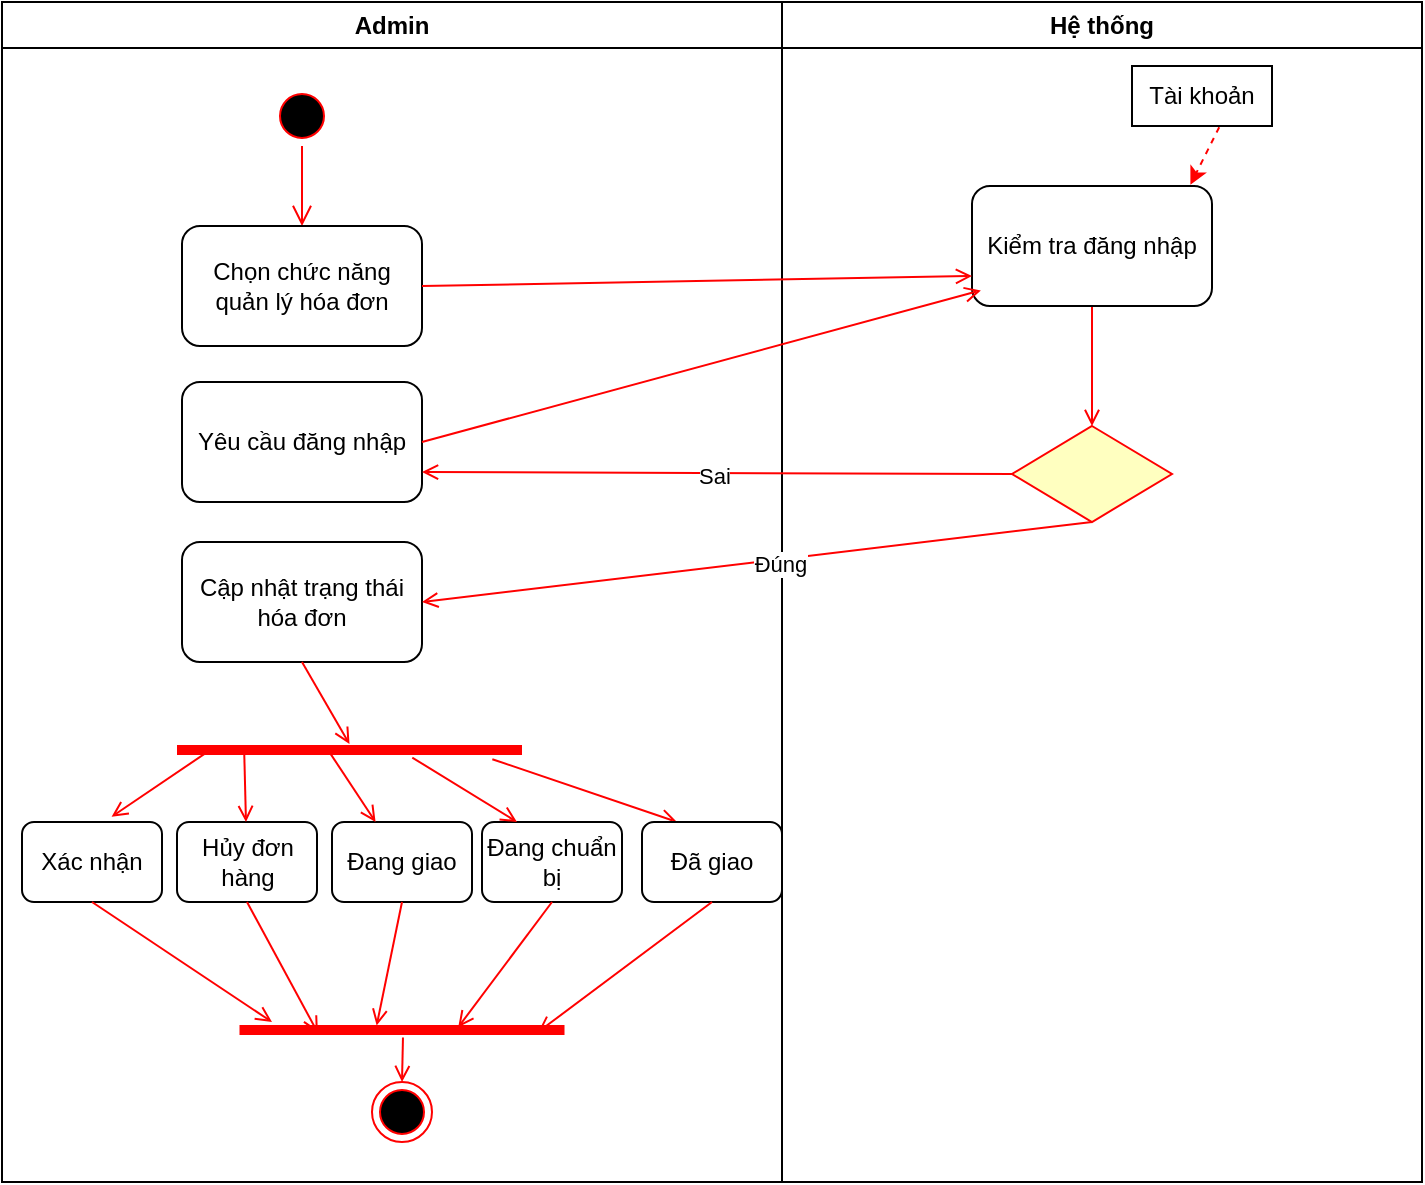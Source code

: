 <mxfile version="26.0.4">
  <diagram name="Page-1" id="e7e014a7-5840-1c2e-5031-d8a46d1fe8dd">
    <mxGraphModel dx="1050" dy="621" grid="1" gridSize="10" guides="1" tooltips="1" connect="1" arrows="1" fold="1" page="1" pageScale="1" pageWidth="1169" pageHeight="826" background="none" math="0" shadow="0">
      <root>
        <mxCell id="0" />
        <mxCell id="1" parent="0" />
        <mxCell id="cqYoJdc-7ppIG0arM_6N-51" value="Admin" style="swimlane;whiteSpace=wrap;fillColor=#FFFFFF;" parent="1" vertex="1">
          <mxGeometry x="120" y="100" width="390" height="590" as="geometry" />
        </mxCell>
        <mxCell id="cqYoJdc-7ppIG0arM_6N-52" value="" style="ellipse;shape=startState;fillColor=#000000;strokeColor=#ff0000;" parent="cqYoJdc-7ppIG0arM_6N-51" vertex="1">
          <mxGeometry x="135" y="42" width="30" height="30" as="geometry" />
        </mxCell>
        <mxCell id="cqYoJdc-7ppIG0arM_6N-53" value="" style="edgeStyle=elbowEdgeStyle;elbow=vertical;verticalAlign=bottom;endArrow=open;endSize=8;strokeColor=#FF0000;endFill=1;rounded=0;entryX=0.5;entryY=0;entryDx=0;entryDy=0;exitX=0.5;exitY=1;exitDx=0;exitDy=0;" parent="cqYoJdc-7ppIG0arM_6N-51" source="cqYoJdc-7ppIG0arM_6N-52" target="cqYoJdc-7ppIG0arM_6N-54" edge="1">
          <mxGeometry x="100" y="40" as="geometry">
            <mxPoint x="114.5" y="110" as="targetPoint" />
            <mxPoint x="115.5" y="72" as="sourcePoint" />
            <Array as="points">
              <mxPoint x="95" y="98" />
            </Array>
          </mxGeometry>
        </mxCell>
        <mxCell id="cqYoJdc-7ppIG0arM_6N-54" value="Chọn chức năng quản lý hóa đơn" style="rounded=1;whiteSpace=wrap;html=1;" parent="cqYoJdc-7ppIG0arM_6N-51" vertex="1">
          <mxGeometry x="90" y="112" width="120" height="60" as="geometry" />
        </mxCell>
        <mxCell id="cqYoJdc-7ppIG0arM_6N-55" value="Yêu cầu đăng nhập" style="rounded=1;whiteSpace=wrap;html=1;" parent="cqYoJdc-7ppIG0arM_6N-51" vertex="1">
          <mxGeometry x="90" y="190" width="120" height="60" as="geometry" />
        </mxCell>
        <mxCell id="cqYoJdc-7ppIG0arM_6N-56" value="Cập nhật trạng thái hóa đơn" style="rounded=1;whiteSpace=wrap;html=1;" parent="cqYoJdc-7ppIG0arM_6N-51" vertex="1">
          <mxGeometry x="90" y="270" width="120" height="60" as="geometry" />
        </mxCell>
        <mxCell id="cqYoJdc-7ppIG0arM_6N-57" value="" style="endArrow=open;strokeColor=#FF0000;endFill=1;rounded=0;exitX=0.5;exitY=1;exitDx=0;exitDy=0;entryX=0.5;entryY=0.125;entryDx=0;entryDy=0;entryPerimeter=0;" parent="cqYoJdc-7ppIG0arM_6N-51" source="cqYoJdc-7ppIG0arM_6N-56" target="cqYoJdc-7ppIG0arM_6N-59" edge="1">
          <mxGeometry relative="1" as="geometry">
            <mxPoint x="100" y="395" as="sourcePoint" />
            <mxPoint x="70" y="343" as="targetPoint" />
            <Array as="points" />
          </mxGeometry>
        </mxCell>
        <mxCell id="cqYoJdc-7ppIG0arM_6N-59" value="" style="line;strokeWidth=5;fillColor=#FF1313;align=left;verticalAlign=middle;spacingTop=-1;spacingLeft=3;spacingRight=3;rotatable=0;labelPosition=right;points=[];portConstraint=eastwest;strokeColor=#FF0000;fontStyle=1" parent="cqYoJdc-7ppIG0arM_6N-51" vertex="1">
          <mxGeometry x="87.5" y="370" width="172.5" height="8" as="geometry" />
        </mxCell>
        <mxCell id="cqYoJdc-7ppIG0arM_6N-61" value="Xác nhận" style="rounded=1;whiteSpace=wrap;html=1;" parent="cqYoJdc-7ppIG0arM_6N-51" vertex="1">
          <mxGeometry x="10" y="410" width="70" height="40" as="geometry" />
        </mxCell>
        <mxCell id="cqYoJdc-7ppIG0arM_6N-62" value="Hủy đơn hàng" style="rounded=1;whiteSpace=wrap;html=1;" parent="cqYoJdc-7ppIG0arM_6N-51" vertex="1">
          <mxGeometry x="87.5" y="410" width="70" height="40" as="geometry" />
        </mxCell>
        <mxCell id="cqYoJdc-7ppIG0arM_6N-63" value="Đang giao" style="rounded=1;whiteSpace=wrap;html=1;" parent="cqYoJdc-7ppIG0arM_6N-51" vertex="1">
          <mxGeometry x="165" y="410" width="70" height="40" as="geometry" />
        </mxCell>
        <mxCell id="cqYoJdc-7ppIG0arM_6N-64" value="Đang chuẩn bị" style="rounded=1;whiteSpace=wrap;html=1;" parent="cqYoJdc-7ppIG0arM_6N-51" vertex="1">
          <mxGeometry x="240" y="410" width="70" height="40" as="geometry" />
        </mxCell>
        <mxCell id="cqYoJdc-7ppIG0arM_6N-65" value="" style="endArrow=open;strokeColor=#FF0000;endFill=1;rounded=0;entryX=0.64;entryY=-0.065;entryDx=0;entryDy=0;entryPerimeter=0;exitX=0.098;exitY=0.475;exitDx=0;exitDy=0;exitPerimeter=0;" parent="cqYoJdc-7ppIG0arM_6N-51" source="cqYoJdc-7ppIG0arM_6N-59" target="cqYoJdc-7ppIG0arM_6N-61" edge="1">
          <mxGeometry relative="1" as="geometry">
            <mxPoint x="210" y="473" as="sourcePoint" />
            <mxPoint x="330" y="400" as="targetPoint" />
            <Array as="points" />
          </mxGeometry>
        </mxCell>
        <mxCell id="cqYoJdc-7ppIG0arM_6N-66" value="" style="endArrow=open;strokeColor=#FF0000;endFill=1;rounded=0;exitX=0.195;exitY=0.775;exitDx=0;exitDy=0;exitPerimeter=0;" parent="cqYoJdc-7ppIG0arM_6N-51" source="cqYoJdc-7ppIG0arM_6N-59" target="cqYoJdc-7ppIG0arM_6N-62" edge="1">
          <mxGeometry relative="1" as="geometry">
            <mxPoint x="120" y="469" as="sourcePoint" />
            <mxPoint x="65" y="547" as="targetPoint" />
            <Array as="points" />
          </mxGeometry>
        </mxCell>
        <mxCell id="cqYoJdc-7ppIG0arM_6N-67" value="" style="endArrow=open;strokeColor=#FF0000;endFill=1;rounded=0;exitX=0.437;exitY=0.475;exitDx=0;exitDy=0;exitPerimeter=0;" parent="cqYoJdc-7ppIG0arM_6N-51" source="cqYoJdc-7ppIG0arM_6N-59" target="cqYoJdc-7ppIG0arM_6N-63" edge="1">
          <mxGeometry relative="1" as="geometry">
            <mxPoint x="170" y="480" as="sourcePoint" />
            <mxPoint x="115" y="558" as="targetPoint" />
            <Array as="points" />
          </mxGeometry>
        </mxCell>
        <mxCell id="cqYoJdc-7ppIG0arM_6N-68" value="" style="endArrow=open;strokeColor=#FF0000;endFill=1;rounded=0;exitX=0.682;exitY=0.975;exitDx=0;exitDy=0;exitPerimeter=0;entryX=0.25;entryY=0;entryDx=0;entryDy=0;" parent="cqYoJdc-7ppIG0arM_6N-51" source="cqYoJdc-7ppIG0arM_6N-59" target="cqYoJdc-7ppIG0arM_6N-64" edge="1">
          <mxGeometry relative="1" as="geometry">
            <mxPoint x="210" y="480" as="sourcePoint" />
            <mxPoint x="248" y="563" as="targetPoint" />
            <Array as="points" />
          </mxGeometry>
        </mxCell>
        <mxCell id="cqYoJdc-7ppIG0arM_6N-72" value="" style="endArrow=open;strokeColor=#FF0000;endFill=1;rounded=0;exitX=0.5;exitY=1;exitDx=0;exitDy=0;entryX=0.1;entryY=0;entryDx=0;entryDy=0;entryPerimeter=0;" parent="cqYoJdc-7ppIG0arM_6N-51" source="cqYoJdc-7ppIG0arM_6N-61" target="cqYoJdc-7ppIG0arM_6N-73" edge="1">
          <mxGeometry relative="1" as="geometry">
            <mxPoint x="68" y="630" as="sourcePoint" />
            <mxPoint x="80" y="660" as="targetPoint" />
            <Array as="points" />
          </mxGeometry>
        </mxCell>
        <mxCell id="cqYoJdc-7ppIG0arM_6N-73" value="" style="line;strokeWidth=5;fillColor=#FF1313;align=left;verticalAlign=middle;spacingTop=-1;spacingLeft=3;spacingRight=3;rotatable=0;labelPosition=right;points=[];portConstraint=eastwest;strokeColor=#FF0000;fontStyle=1" parent="cqYoJdc-7ppIG0arM_6N-51" vertex="1">
          <mxGeometry x="118.75" y="510" width="162.5" height="8" as="geometry" />
        </mxCell>
        <mxCell id="cqYoJdc-7ppIG0arM_6N-74" value="" style="endArrow=open;strokeColor=#FF0000;endFill=1;rounded=0;exitX=0.5;exitY=1;exitDx=0;exitDy=0;entryX=0.241;entryY=0.675;entryDx=0;entryDy=0;entryPerimeter=0;" parent="cqYoJdc-7ppIG0arM_6N-51" source="cqYoJdc-7ppIG0arM_6N-62" target="cqYoJdc-7ppIG0arM_6N-73" edge="1">
          <mxGeometry relative="1" as="geometry">
            <mxPoint x="139" y="640" as="sourcePoint" />
            <mxPoint x="120" y="698" as="targetPoint" />
            <Array as="points" />
          </mxGeometry>
        </mxCell>
        <mxCell id="cqYoJdc-7ppIG0arM_6N-75" value="" style="endArrow=open;strokeColor=#FF0000;endFill=1;rounded=0;exitX=0.5;exitY=1;exitDx=0;exitDy=0;entryX=0.422;entryY=0.225;entryDx=0;entryDy=0;entryPerimeter=0;" parent="cqYoJdc-7ppIG0arM_6N-51" source="cqYoJdc-7ppIG0arM_6N-63" target="cqYoJdc-7ppIG0arM_6N-73" edge="1">
          <mxGeometry relative="1" as="geometry">
            <mxPoint x="240" y="630" as="sourcePoint" />
            <mxPoint x="264" y="683" as="targetPoint" />
            <Array as="points" />
          </mxGeometry>
        </mxCell>
        <mxCell id="cqYoJdc-7ppIG0arM_6N-76" value="" style="endArrow=open;strokeColor=#FF0000;endFill=1;rounded=0;exitX=0.5;exitY=1;exitDx=0;exitDy=0;entryX=0.673;entryY=0.325;entryDx=0;entryDy=0;entryPerimeter=0;" parent="cqYoJdc-7ppIG0arM_6N-51" source="cqYoJdc-7ppIG0arM_6N-64" target="cqYoJdc-7ppIG0arM_6N-73" edge="1">
          <mxGeometry relative="1" as="geometry">
            <mxPoint x="191" y="547" as="sourcePoint" />
            <mxPoint x="215" y="600" as="targetPoint" />
            <Array as="points" />
          </mxGeometry>
        </mxCell>
        <mxCell id="cqYoJdc-7ppIG0arM_6N-77" value="" style="ellipse;html=1;shape=endState;fillColor=#000000;strokeColor=#ff0000;" parent="cqYoJdc-7ppIG0arM_6N-51" vertex="1">
          <mxGeometry x="185" y="540" width="30" height="30" as="geometry" />
        </mxCell>
        <mxCell id="cqYoJdc-7ppIG0arM_6N-78" value="" style="endArrow=open;strokeColor=#FF0000;endFill=1;rounded=0;exitX=0.503;exitY=0.975;exitDx=0;exitDy=0;exitPerimeter=0;entryX=0.5;entryY=0;entryDx=0;entryDy=0;" parent="cqYoJdc-7ppIG0arM_6N-51" source="cqYoJdc-7ppIG0arM_6N-73" target="cqYoJdc-7ppIG0arM_6N-77" edge="1">
          <mxGeometry relative="1" as="geometry">
            <mxPoint x="200" y="682.5" as="sourcePoint" />
            <mxPoint x="179" y="710" as="targetPoint" />
            <Array as="points" />
          </mxGeometry>
        </mxCell>
        <mxCell id="cqYoJdc-7ppIG0arM_6N-101" value="" style="endArrow=open;strokeColor=#FF0000;endFill=1;rounded=0;exitX=0.914;exitY=1.075;exitDx=0;exitDy=0;exitPerimeter=0;entryX=0.25;entryY=0;entryDx=0;entryDy=0;" parent="cqYoJdc-7ppIG0arM_6N-51" source="cqYoJdc-7ppIG0arM_6N-59" target="cqYoJdc-7ppIG0arM_6N-102" edge="1">
          <mxGeometry relative="1" as="geometry">
            <mxPoint x="280" y="370" as="sourcePoint" />
            <mxPoint x="340" y="402" as="targetPoint" />
            <Array as="points" />
          </mxGeometry>
        </mxCell>
        <mxCell id="cqYoJdc-7ppIG0arM_6N-102" value="Đã giao" style="rounded=1;whiteSpace=wrap;html=1;" parent="cqYoJdc-7ppIG0arM_6N-51" vertex="1">
          <mxGeometry x="320" y="410" width="70" height="40" as="geometry" />
        </mxCell>
        <mxCell id="cqYoJdc-7ppIG0arM_6N-103" value="" style="endArrow=open;strokeColor=#FF0000;endFill=1;rounded=0;exitX=0.5;exitY=1;exitDx=0;exitDy=0;entryX=0.919;entryY=0.625;entryDx=0;entryDy=0;entryPerimeter=0;" parent="cqYoJdc-7ppIG0arM_6N-51" source="cqYoJdc-7ppIG0arM_6N-102" target="cqYoJdc-7ppIG0arM_6N-73" edge="1">
          <mxGeometry relative="1" as="geometry">
            <mxPoint x="285" y="460" as="sourcePoint" />
            <mxPoint x="280" y="600" as="targetPoint" />
            <Array as="points" />
          </mxGeometry>
        </mxCell>
        <mxCell id="cqYoJdc-7ppIG0arM_6N-79" value="Hệ thống" style="swimlane;whiteSpace=wrap;startSize=23;" parent="1" vertex="1">
          <mxGeometry x="510" y="100" width="320" height="590" as="geometry" />
        </mxCell>
        <mxCell id="cqYoJdc-7ppIG0arM_6N-80" value="" style="endArrow=open;strokeColor=#FF0000;endFill=1;rounded=0;exitX=0.5;exitY=1;exitDx=0;exitDy=0;entryX=0.5;entryY=0;entryDx=0;entryDy=0;" parent="cqYoJdc-7ppIG0arM_6N-79" source="cqYoJdc-7ppIG0arM_6N-81" target="cqYoJdc-7ppIG0arM_6N-82" edge="1">
          <mxGeometry relative="1" as="geometry">
            <mxPoint x="126.1" y="121.26" as="sourcePoint" />
            <mxPoint x="130.0" y="172.0" as="targetPoint" />
            <Array as="points" />
          </mxGeometry>
        </mxCell>
        <mxCell id="cqYoJdc-7ppIG0arM_6N-81" value="Kiểm tra đăng nhập" style="rounded=1;whiteSpace=wrap;html=1;" parent="cqYoJdc-7ppIG0arM_6N-79" vertex="1">
          <mxGeometry x="95" y="92" width="120" height="60" as="geometry" />
        </mxCell>
        <mxCell id="cqYoJdc-7ppIG0arM_6N-82" value="" style="rhombus;fillColor=#ffffc0;strokeColor=#ff0000;" parent="cqYoJdc-7ppIG0arM_6N-79" vertex="1">
          <mxGeometry x="115" y="212" width="80" height="48" as="geometry" />
        </mxCell>
        <mxCell id="cqYoJdc-7ppIG0arM_6N-83" value="" style="endArrow=classic;html=1;rounded=0;dashed=1;entryX=0.91;entryY=-0.01;entryDx=0;entryDy=0;entryPerimeter=0;exitX=0.623;exitY=1.02;exitDx=0;exitDy=0;exitPerimeter=0;fillColor=#d80073;strokeColor=light-dark(#ff0000, #FFA9E0);" parent="cqYoJdc-7ppIG0arM_6N-79" source="cqYoJdc-7ppIG0arM_6N-84" target="cqYoJdc-7ppIG0arM_6N-81" edge="1">
          <mxGeometry width="50" height="50" relative="1" as="geometry">
            <mxPoint x="215" y="62" as="sourcePoint" />
            <mxPoint x="210" y="32" as="targetPoint" />
          </mxGeometry>
        </mxCell>
        <mxCell id="cqYoJdc-7ppIG0arM_6N-84" value="Tài khoản" style="rounded=0;whiteSpace=wrap;html=1;" parent="cqYoJdc-7ppIG0arM_6N-79" vertex="1">
          <mxGeometry x="175" y="32" width="70" height="30" as="geometry" />
        </mxCell>
        <mxCell id="cqYoJdc-7ppIG0arM_6N-90" value="" style="endArrow=open;strokeColor=#FF0000;endFill=1;rounded=0;exitX=1;exitY=0.5;exitDx=0;exitDy=0;entryX=0.037;entryY=0.87;entryDx=0;entryDy=0;entryPerimeter=0;" parent="1" source="cqYoJdc-7ppIG0arM_6N-55" target="cqYoJdc-7ppIG0arM_6N-81" edge="1">
          <mxGeometry relative="1" as="geometry">
            <mxPoint x="390" y="450" as="sourcePoint" />
            <mxPoint x="390" y="510" as="targetPoint" />
            <Array as="points" />
          </mxGeometry>
        </mxCell>
        <mxCell id="cqYoJdc-7ppIG0arM_6N-91" value="" style="endArrow=open;strokeColor=#FF0000;endFill=1;rounded=0;exitX=1;exitY=0.5;exitDx=0;exitDy=0;entryX=0;entryY=0.75;entryDx=0;entryDy=0;" parent="1" source="cqYoJdc-7ppIG0arM_6N-54" target="cqYoJdc-7ppIG0arM_6N-81" edge="1">
          <mxGeometry relative="1" as="geometry">
            <mxPoint x="410" y="420" as="sourcePoint" />
            <mxPoint x="614" y="302" as="targetPoint" />
            <Array as="points" />
          </mxGeometry>
        </mxCell>
        <mxCell id="cqYoJdc-7ppIG0arM_6N-92" value="" style="endArrow=open;strokeColor=#FF0000;endFill=1;rounded=0;exitX=0;exitY=0.5;exitDx=0;exitDy=0;entryX=1;entryY=0.75;entryDx=0;entryDy=0;" parent="1" source="cqYoJdc-7ppIG0arM_6N-82" target="cqYoJdc-7ppIG0arM_6N-55" edge="1">
          <mxGeometry relative="1" as="geometry">
            <mxPoint x="659.5" y="440" as="sourcePoint" />
            <mxPoint x="400" y="428" as="targetPoint" />
          </mxGeometry>
        </mxCell>
        <mxCell id="cqYoJdc-7ppIG0arM_6N-93" value="Sai" style="edgeLabel;html=1;align=center;verticalAlign=middle;resizable=0;points=[];" parent="cqYoJdc-7ppIG0arM_6N-92" connectable="0" vertex="1">
          <mxGeometry x="0.01" y="1" relative="1" as="geometry">
            <mxPoint as="offset" />
          </mxGeometry>
        </mxCell>
        <mxCell id="cqYoJdc-7ppIG0arM_6N-94" value="" style="endArrow=open;strokeColor=#FF0000;endFill=1;rounded=0;exitX=0.5;exitY=1;exitDx=0;exitDy=0;entryX=1;entryY=0.5;entryDx=0;entryDy=0;" parent="1" source="cqYoJdc-7ppIG0arM_6N-82" target="cqYoJdc-7ppIG0arM_6N-56" edge="1">
          <mxGeometry relative="1" as="geometry">
            <mxPoint x="480" y="488" as="sourcePoint" />
            <mxPoint x="665" y="410" as="targetPoint" />
            <Array as="points" />
          </mxGeometry>
        </mxCell>
        <mxCell id="cqYoJdc-7ppIG0arM_6N-95" value="Đúng" style="edgeLabel;html=1;align=center;verticalAlign=middle;resizable=0;points=[];" parent="cqYoJdc-7ppIG0arM_6N-94" connectable="0" vertex="1">
          <mxGeometry x="-0.064" y="2" relative="1" as="geometry">
            <mxPoint as="offset" />
          </mxGeometry>
        </mxCell>
      </root>
    </mxGraphModel>
  </diagram>
</mxfile>
